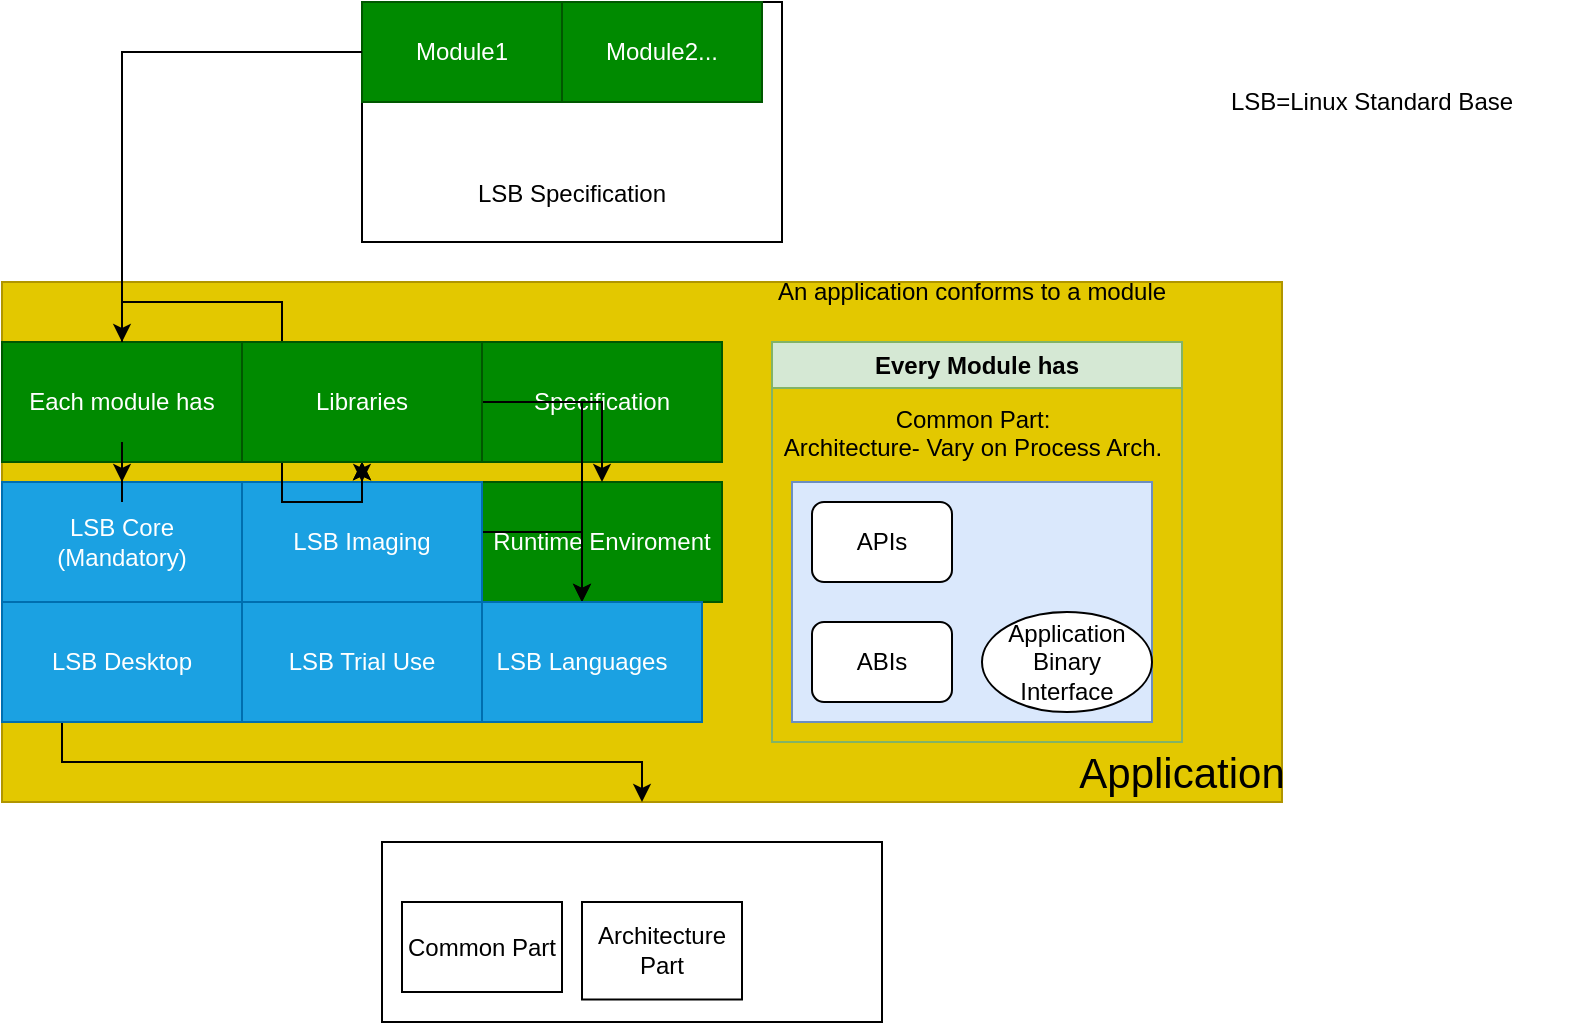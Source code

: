 <mxfile version="24.5.4" type="device">
  <diagram name="Page-1" id="0kNdZ1vcx3iw2CvmXote">
    <mxGraphModel dx="954" dy="592" grid="1" gridSize="10" guides="1" tooltips="1" connect="1" arrows="1" fold="1" page="1" pageScale="1" pageWidth="827" pageHeight="1169" math="0" shadow="0">
      <root>
        <mxCell id="0" />
        <mxCell id="1" parent="0" />
        <mxCell id="TNDHSA0PCWtQt0OYh67u-2" value="&lt;div&gt;&lt;br&gt;&lt;/div&gt;&lt;div&gt;&lt;br&gt;&lt;/div&gt;&lt;div&gt;&lt;br&gt;&lt;/div&gt;&lt;div&gt;&lt;br&gt;&lt;/div&gt;&lt;div&gt;&lt;br&gt;&lt;/div&gt;LSB Specification" style="rounded=0;whiteSpace=wrap;html=1;" parent="1" vertex="1">
          <mxGeometry x="180" y="20" width="210" height="120" as="geometry" />
        </mxCell>
        <mxCell id="TNDHSA0PCWtQt0OYh67u-1" value="Module1" style="rounded=0;whiteSpace=wrap;html=1;fillColor=#008a00;strokeColor=#005700;fontColor=#ffffff;" parent="1" vertex="1">
          <mxGeometry x="180" y="20" width="100" height="50" as="geometry" />
        </mxCell>
        <mxCell id="TNDHSA0PCWtQt0OYh67u-7" value="Module2..." style="rounded=0;whiteSpace=wrap;html=1;fillColor=#008a00;strokeColor=#005700;fontColor=#ffffff;" parent="1" vertex="1">
          <mxGeometry x="280" y="20" width="100" height="50" as="geometry" />
        </mxCell>
        <mxCell id="TNDHSA0PCWtQt0OYh67u-12" value="" style="rounded=0;whiteSpace=wrap;html=1;fillColor=#e3c800;fontColor=#000000;strokeColor=#B09500;" parent="1" vertex="1">
          <mxGeometry y="160" width="640" height="260" as="geometry" />
        </mxCell>
        <mxCell id="TNDHSA0PCWtQt0OYh67u-8" value="Specification" style="whiteSpace=wrap;html=1;fillColor=#008a00;strokeColor=#005700;fontColor=#ffffff;rounded=0;" parent="1" vertex="1">
          <mxGeometry x="240" y="190" width="120" height="60" as="geometry" />
        </mxCell>
        <mxCell id="TNDHSA0PCWtQt0OYh67u-10" value="Runtime Enviroment" style="whiteSpace=wrap;html=1;fillColor=#008a00;strokeColor=#005700;fontColor=#ffffff;rounded=0;" parent="1" vertex="1">
          <mxGeometry x="240" y="260" width="120" height="60" as="geometry" />
        </mxCell>
        <mxCell id="TNDHSA0PCWtQt0OYh67u-6" value="" style="edgeStyle=orthogonalEdgeStyle;rounded=0;orthogonalLoop=1;jettySize=auto;html=1;" parent="1" source="TNDHSA0PCWtQt0OYh67u-3" target="TNDHSA0PCWtQt0OYh67u-5" edge="1">
          <mxGeometry relative="1" as="geometry" />
        </mxCell>
        <mxCell id="TNDHSA0PCWtQt0OYh67u-19" value="" style="edgeStyle=orthogonalEdgeStyle;rounded=0;orthogonalLoop=1;jettySize=auto;html=1;" parent="1" source="TNDHSA0PCWtQt0OYh67u-3" target="TNDHSA0PCWtQt0OYh67u-18" edge="1">
          <mxGeometry relative="1" as="geometry" />
        </mxCell>
        <mxCell id="TNDHSA0PCWtQt0OYh67u-21" value="" style="edgeStyle=orthogonalEdgeStyle;rounded=0;orthogonalLoop=1;jettySize=auto;html=1;" parent="1" source="TNDHSA0PCWtQt0OYh67u-3" target="TNDHSA0PCWtQt0OYh67u-20" edge="1">
          <mxGeometry relative="1" as="geometry" />
        </mxCell>
        <mxCell id="TNDHSA0PCWtQt0OYh67u-26" value="" style="edgeStyle=orthogonalEdgeStyle;rounded=0;orthogonalLoop=1;jettySize=auto;html=1;" parent="1" source="TNDHSA0PCWtQt0OYh67u-3" target="TNDHSA0PCWtQt0OYh67u-23" edge="1">
          <mxGeometry relative="1" as="geometry" />
        </mxCell>
        <mxCell id="TNDHSA0PCWtQt0OYh67u-28" style="edgeStyle=orthogonalEdgeStyle;rounded=0;orthogonalLoop=1;jettySize=auto;html=1;" parent="1" source="TNDHSA0PCWtQt0OYh67u-5" target="TNDHSA0PCWtQt0OYh67u-22" edge="1">
          <mxGeometry relative="1" as="geometry" />
        </mxCell>
        <mxCell id="TNDHSA0PCWtQt0OYh67u-29" style="edgeStyle=orthogonalEdgeStyle;rounded=0;orthogonalLoop=1;jettySize=auto;html=1;" parent="1" source="TNDHSA0PCWtQt0OYh67u-5" target="TNDHSA0PCWtQt0OYh67u-20" edge="1">
          <mxGeometry relative="1" as="geometry" />
        </mxCell>
        <mxCell id="TNDHSA0PCWtQt0OYh67u-3" value="Each module has" style="whiteSpace=wrap;html=1;fillColor=#008a00;strokeColor=#005700;fontColor=#ffffff;rounded=0;" parent="1" vertex="1">
          <mxGeometry y="190" width="120" height="60" as="geometry" />
        </mxCell>
        <mxCell id="TNDHSA0PCWtQt0OYh67u-9" value="" style="edgeStyle=orthogonalEdgeStyle;rounded=0;orthogonalLoop=1;jettySize=auto;html=1;" parent="1" source="TNDHSA0PCWtQt0OYh67u-3" target="TNDHSA0PCWtQt0OYh67u-8" edge="1">
          <mxGeometry relative="1" as="geometry" />
        </mxCell>
        <mxCell id="TNDHSA0PCWtQt0OYh67u-11" value="" style="edgeStyle=orthogonalEdgeStyle;rounded=0;orthogonalLoop=1;jettySize=auto;html=1;" parent="1" source="TNDHSA0PCWtQt0OYh67u-3" target="TNDHSA0PCWtQt0OYh67u-10" edge="1">
          <mxGeometry relative="1" as="geometry" />
        </mxCell>
        <mxCell id="TNDHSA0PCWtQt0OYh67u-14" value="LSB=Linux Standard Base" style="text;html=1;align=center;verticalAlign=middle;whiteSpace=wrap;rounded=0;" parent="1" vertex="1">
          <mxGeometry x="580" y="40" width="210" height="60" as="geometry" />
        </mxCell>
        <mxCell id="TNDHSA0PCWtQt0OYh67u-13" value="An application conforms to a module" style="text;html=1;align=center;verticalAlign=middle;whiteSpace=wrap;rounded=0;" parent="1" vertex="1">
          <mxGeometry x="360" y="150" width="250" height="30" as="geometry" />
        </mxCell>
        <mxCell id="TNDHSA0PCWtQt0OYh67u-15" value="LSB Core&lt;div&gt;(Mandatory)&lt;/div&gt;" style="rounded=0;whiteSpace=wrap;html=1;fillColor=#1ba1e2;fontColor=#ffffff;strokeColor=#006EAF;" parent="1" vertex="1">
          <mxGeometry y="260" width="120" height="60" as="geometry" />
        </mxCell>
        <mxCell id="TNDHSA0PCWtQt0OYh67u-25" style="edgeStyle=orthogonalEdgeStyle;rounded=0;orthogonalLoop=1;jettySize=auto;html=1;exitX=0.25;exitY=1;exitDx=0;exitDy=0;" parent="1" source="TNDHSA0PCWtQt0OYh67u-18" target="TNDHSA0PCWtQt0OYh67u-12" edge="1">
          <mxGeometry relative="1" as="geometry" />
        </mxCell>
        <mxCell id="TNDHSA0PCWtQt0OYh67u-18" value="LSB Desktop" style="rounded=0;whiteSpace=wrap;html=1;fillColor=#1ba1e2;fontColor=#ffffff;strokeColor=#006EAF;" parent="1" vertex="1">
          <mxGeometry y="320" width="120" height="60" as="geometry" />
        </mxCell>
        <mxCell id="TNDHSA0PCWtQt0OYh67u-22" value="LSB Imaging" style="rounded=0;whiteSpace=wrap;html=1;fillColor=#1ba1e2;fontColor=#ffffff;strokeColor=#006EAF;" parent="1" vertex="1">
          <mxGeometry x="120" y="260" width="120" height="60" as="geometry" />
        </mxCell>
        <mxCell id="TNDHSA0PCWtQt0OYh67u-20" value="LSB Languages" style="rounded=0;whiteSpace=wrap;html=1;fillColor=#1ba1e2;fontColor=#ffffff;strokeColor=#006EAF;" parent="1" vertex="1">
          <mxGeometry x="230" y="320" width="120" height="60" as="geometry" />
        </mxCell>
        <mxCell id="TNDHSA0PCWtQt0OYh67u-23" value="LSB Trial Use" style="rounded=0;whiteSpace=wrap;html=1;fillColor=#1ba1e2;fontColor=#ffffff;strokeColor=#006EAF;" parent="1" vertex="1">
          <mxGeometry x="120" y="320" width="120" height="60" as="geometry" />
        </mxCell>
        <mxCell id="TNDHSA0PCWtQt0OYh67u-17" value="" style="edgeStyle=orthogonalEdgeStyle;rounded=0;orthogonalLoop=1;jettySize=auto;html=1;" parent="1" source="TNDHSA0PCWtQt0OYh67u-3" target="TNDHSA0PCWtQt0OYh67u-15" edge="1">
          <mxGeometry relative="1" as="geometry" />
        </mxCell>
        <mxCell id="TNDHSA0PCWtQt0OYh67u-30" value="" style="edgeStyle=orthogonalEdgeStyle;rounded=0;orthogonalLoop=1;jettySize=auto;html=1;" parent="1" source="TNDHSA0PCWtQt0OYh67u-3" target="TNDHSA0PCWtQt0OYh67u-5" edge="1">
          <mxGeometry relative="1" as="geometry">
            <mxPoint x="360" y="210" as="sourcePoint" />
            <mxPoint x="430" y="340" as="targetPoint" />
          </mxGeometry>
        </mxCell>
        <mxCell id="TNDHSA0PCWtQt0OYh67u-31" value="" style="edgeStyle=orthogonalEdgeStyle;rounded=0;orthogonalLoop=1;jettySize=auto;html=1;" parent="1" source="TNDHSA0PCWtQt0OYh67u-3" target="TNDHSA0PCWtQt0OYh67u-5" edge="1">
          <mxGeometry relative="1" as="geometry">
            <mxPoint x="360" y="210" as="sourcePoint" />
            <mxPoint x="580" y="280" as="targetPoint" />
          </mxGeometry>
        </mxCell>
        <mxCell id="TNDHSA0PCWtQt0OYh67u-5" value="Libraries" style="whiteSpace=wrap;html=1;fillColor=#008a00;strokeColor=#005700;fontColor=#ffffff;rounded=0;" parent="1" vertex="1">
          <mxGeometry x="120" y="190" width="120" height="60" as="geometry" />
        </mxCell>
        <mxCell id="TNDHSA0PCWtQt0OYh67u-4" value="" style="edgeStyle=orthogonalEdgeStyle;rounded=0;orthogonalLoop=1;jettySize=auto;html=1;" parent="1" source="TNDHSA0PCWtQt0OYh67u-1" target="TNDHSA0PCWtQt0OYh67u-3" edge="1">
          <mxGeometry relative="1" as="geometry" />
        </mxCell>
        <mxCell id="TNDHSA0PCWtQt0OYh67u-32" value="&lt;font style=&quot;font-size: 21px;&quot;&gt;Application&lt;/font&gt;" style="text;html=1;align=center;verticalAlign=middle;whiteSpace=wrap;rounded=0;" parent="1" vertex="1">
          <mxGeometry x="560" y="390" width="60" height="30" as="geometry" />
        </mxCell>
        <mxCell id="TNDHSA0PCWtQt0OYh67u-33" value="" style="rounded=0;whiteSpace=wrap;html=1;" parent="1" vertex="1">
          <mxGeometry x="190" y="440" width="250" height="90" as="geometry" />
        </mxCell>
        <mxCell id="TNDHSA0PCWtQt0OYh67u-34" value="Common Part" style="rounded=0;whiteSpace=wrap;html=1;" parent="1" vertex="1">
          <mxGeometry x="200" y="470" width="80" height="45" as="geometry" />
        </mxCell>
        <mxCell id="w34T4liyk8dycVCtD4Mm-2" value="Every Module has" style="swimlane;whiteSpace=wrap;html=1;fillColor=#d5e8d4;strokeColor=#82b366;" vertex="1" parent="1">
          <mxGeometry x="385" y="190" width="205" height="200" as="geometry" />
        </mxCell>
        <mxCell id="w34T4liyk8dycVCtD4Mm-3" value="Common Part:&lt;div&gt;Architecture- Vary on Process Arch.&lt;br&gt;&lt;div&gt;&lt;br&gt;&lt;/div&gt;&lt;div&gt;&lt;br&gt;&lt;/div&gt;&lt;/div&gt;" style="text;html=1;align=center;verticalAlign=middle;resizable=0;points=[];autosize=1;strokeColor=none;fillColor=none;" vertex="1" parent="w34T4liyk8dycVCtD4Mm-2">
          <mxGeometry x="-5" y="25" width="210" height="70" as="geometry" />
        </mxCell>
        <mxCell id="w34T4liyk8dycVCtD4Mm-4" value="" style="rounded=0;whiteSpace=wrap;html=1;fillColor=#dae8fc;strokeColor=#6c8ebf;" vertex="1" parent="w34T4liyk8dycVCtD4Mm-2">
          <mxGeometry x="10" y="70" width="180" height="120" as="geometry" />
        </mxCell>
        <mxCell id="w34T4liyk8dycVCtD4Mm-5" value="APIs" style="rounded=1;whiteSpace=wrap;html=1;" vertex="1" parent="w34T4liyk8dycVCtD4Mm-2">
          <mxGeometry x="20" y="80" width="70" height="40" as="geometry" />
        </mxCell>
        <mxCell id="w34T4liyk8dycVCtD4Mm-6" value="ABIs" style="rounded=1;whiteSpace=wrap;html=1;" vertex="1" parent="w34T4liyk8dycVCtD4Mm-2">
          <mxGeometry x="20" y="140" width="70" height="40" as="geometry" />
        </mxCell>
        <mxCell id="w34T4liyk8dycVCtD4Mm-7" value="Application&lt;div&gt;Binary&lt;/div&gt;&lt;div&gt;Interface&lt;/div&gt;" style="ellipse;whiteSpace=wrap;html=1;" vertex="1" parent="w34T4liyk8dycVCtD4Mm-2">
          <mxGeometry x="105" y="135" width="85" height="50" as="geometry" />
        </mxCell>
        <mxCell id="w34T4liyk8dycVCtD4Mm-8" value="Architecture&lt;div&gt;Part&lt;/div&gt;" style="rounded=0;whiteSpace=wrap;html=1;" vertex="1" parent="1">
          <mxGeometry x="290" y="470" width="80" height="48.75" as="geometry" />
        </mxCell>
      </root>
    </mxGraphModel>
  </diagram>
</mxfile>
